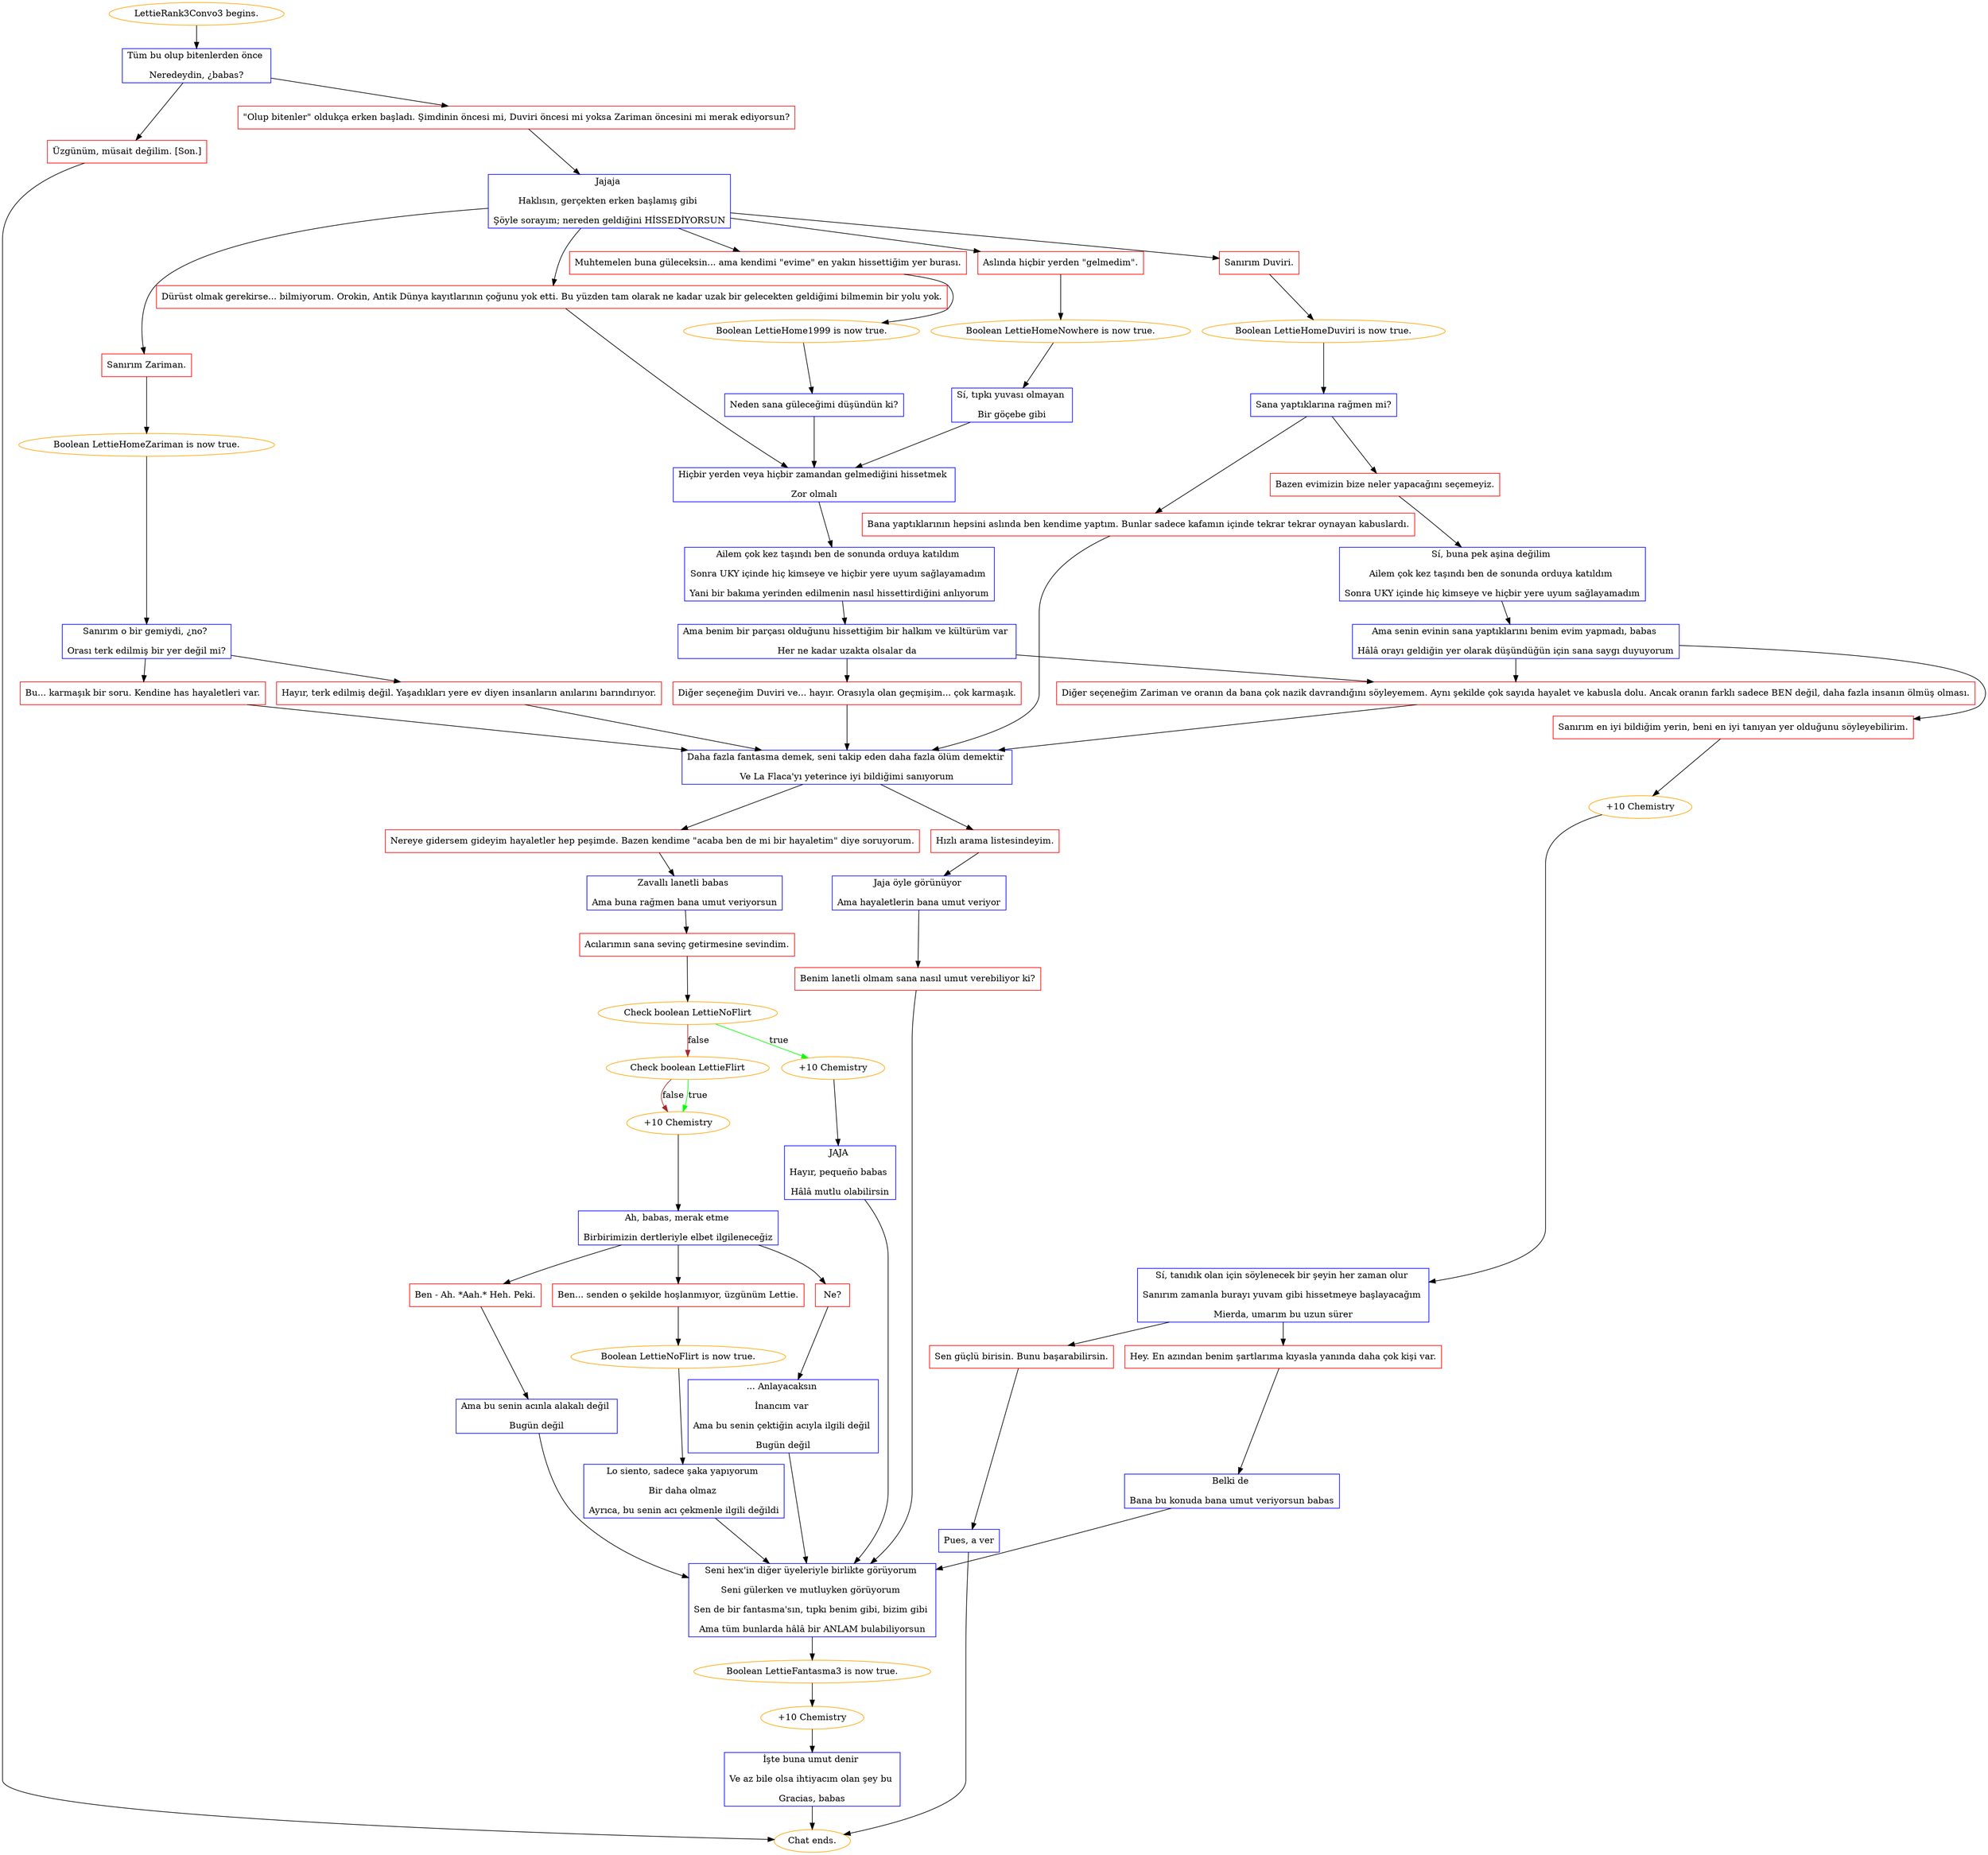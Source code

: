 digraph {
	"LettieRank3Convo3 begins." [color=orange];
		"LettieRank3Convo3 begins." -> j2804694957;
	j2804694957 [label="Tüm bu olup bitenlerden önce 
Neredeydin, ¿babas?",shape=box,color=blue];
		j2804694957 -> j879412902;
		j2804694957 -> j2615951334;
	j879412902 [label="\"Olup bitenler\" oldukça erken başladı. Şimdinin öncesi mi, Duviri öncesi mi yoksa Zariman öncesini mi merak ediyorsun?",shape=box,color=red];
		j879412902 -> j3470047926;
	j2615951334 [label="Üzgünüm, müsait değilim. [Son.]",shape=box,color=red];
		j2615951334 -> "Chat ends.";
	j3470047926 [label="Jajaja 
Haklısın, gerçekten erken başlamış gibi 
Şöyle sorayım; nereden geldiğini HİSSEDİYORSUN",shape=box,color=blue];
		j3470047926 -> j3603387360;
		j3470047926 -> j1108972075;
		j3470047926 -> j2881802903;
		j3470047926 -> j1130186618;
		j3470047926 -> j3109946297;
	"Chat ends." [color=orange];
	j3603387360 [label="Sanırım Duviri.",shape=box,color=red];
		j3603387360 -> j1221524376;
	j1108972075 [label="Sanırım Zariman.",shape=box,color=red];
		j1108972075 -> j1998504522;
	j2881802903 [label="Muhtemelen buna güleceksin... ama kendimi \"evime\" en yakın hissettiğim yer burası.",shape=box,color=red];
		j2881802903 -> j3766073441;
	j1130186618 [label="Aslında hiçbir yerden \"gelmedim\".",shape=box,color=red];
		j1130186618 -> j2783823050;
	j3109946297 [label="Dürüst olmak gerekirse... bilmiyorum. Orokin, Antik Dünya kayıtlarının çoğunu yok etti. Bu yüzden tam olarak ne kadar uzak bir gelecekten geldiğimi bilmemin bir yolu yok.",shape=box,color=red];
		j3109946297 -> j4147583706;
	j1221524376 [label="Boolean LettieHomeDuviri is now true.",color=orange];
		j1221524376 -> j3161421266;
	j1998504522 [label="Boolean LettieHomeZariman is now true.",color=orange];
		j1998504522 -> j1485735802;
	j3766073441 [label="Boolean LettieHome1999 is now true.",color=orange];
		j3766073441 -> j1028338451;
	j2783823050 [label="Boolean LettieHomeNowhere is now true.",color=orange];
		j2783823050 -> j2171095046;
	j4147583706 [label="Hiçbir yerden veya hiçbir zamandan gelmediğini hissetmek 
Zor olmalı",shape=box,color=blue];
		j4147583706 -> j3298970330;
	j3161421266 [label="Sana yaptıklarına rağmen mi?",shape=box,color=blue];
		j3161421266 -> j1571327067;
		j3161421266 -> j2256303829;
	j1485735802 [label="Sanırım o bir gemiydi, ¿no? 
Orası terk edilmiş bir yer değil mi?",shape=box,color=blue];
		j1485735802 -> j1274533624;
		j1485735802 -> j1754226265;
	j1028338451 [label="Neden sana güleceğimi düşündün ki?",shape=box,color=blue];
		j1028338451 -> j4147583706;
	j2171095046 [label="Sí, tıpkı yuvası olmayan 
Bir göçebe gibi",shape=box,color=blue];
		j2171095046 -> j4147583706;
	j3298970330 [label="Ailem çok kez taşındı ben de sonunda orduya katıldım 
Sonra UKY içinde hiç kimseye ve hiçbir yere uyum sağlayamadım 
Yani bir bakıma yerinden edilmenin nasıl hissettirdiğini anlıyorum",shape=box,color=blue];
		j3298970330 -> j3603448390;
	j1571327067 [label="Bazen evimizin bize neler yapacağını seçemeyiz.",shape=box,color=red];
		j1571327067 -> j3526365240;
	j2256303829 [label="Bana yaptıklarının hepsini aslında ben kendime yaptım. Bunlar sadece kafamın içinde tekrar tekrar oynayan kabuslardı.",shape=box,color=red];
		j2256303829 -> j873999388;
	j1274533624 [label="Bu... karmaşık bir soru. Kendine has hayaletleri var.",shape=box,color=red];
		j1274533624 -> j873999388;
	j1754226265 [label="Hayır, terk edilmiş değil. Yaşadıkları yere ev diyen insanların anılarını barındırıyor.",shape=box,color=red];
		j1754226265 -> j873999388;
	j3603448390 [label="Ama benim bir parçası olduğunu hissettiğim bir halkım ve kültürüm var 
Her ne kadar uzakta olsalar da",shape=box,color=blue];
		j3603448390 -> j3995883488;
		j3603448390 -> j1933232393;
	j3526365240 [label="Sí, buna pek aşina değilim 
Ailem çok kez taşındı ben de sonunda orduya katıldım 
Sonra UKY içinde hiç kimseye ve hiçbir yere uyum sağlayamadım",shape=box,color=blue];
		j3526365240 -> j1510197857;
	j873999388 [label="Daha fazla fantasma demek, seni takip eden daha fazla ölüm demektir 
Ve La Flaca'yı yeterince iyi bildiğimi sanıyorum",shape=box,color=blue];
		j873999388 -> j26574657;
		j873999388 -> j780213402;
	j3995883488 [label="Diğer seçeneğim Duviri ve... hayır. Orasıyla olan geçmişim... çok karmaşık.",shape=box,color=red];
		j3995883488 -> j873999388;
	j1933232393 [label="Diğer seçeneğim Zariman ve oranın da bana çok nazik davrandığını söyleyemem. Aynı şekilde çok sayıda hayalet ve kabusla dolu. Ancak oranın farklı sadece BEN değil, daha fazla insanın ölmüş olması.",shape=box,color=red];
		j1933232393 -> j873999388;
	j1510197857 [label="Ama senin evinin sana yaptıklarını benim evim yapmadı, babas 
Hâlâ orayı geldiğin yer olarak düşündüğün için sana saygı duyuyorum",shape=box,color=blue];
		j1510197857 -> j4121135627;
		j1510197857 -> j1933232393;
	j26574657 [label="Hızlı arama listesindeyim.",shape=box,color=red];
		j26574657 -> j2034788231;
	j780213402 [label="Nereye gidersem gideyim hayaletler hep peşimde. Bazen kendime \"acaba ben de mi bir hayaletim\" diye soruyorum.",shape=box,color=red];
		j780213402 -> j357706594;
	j4121135627 [label="Sanırım en iyi bildiğim yerin, beni en iyi tanıyan yer olduğunu söyleyebilirim.",shape=box,color=red];
		j4121135627 -> j3367819021;
	j2034788231 [label="Jaja öyle görünüyor 
Ama hayaletlerin bana umut veriyor",shape=box,color=blue];
		j2034788231 -> j2381289738;
	j357706594 [label="Zavallı lanetli babas 
Ama buna rağmen bana umut veriyorsun",shape=box,color=blue];
		j357706594 -> j893248163;
	j3367819021 [label="+10 Chemistry",color=orange];
		j3367819021 -> j1265087029;
	j2381289738 [label="Benim lanetli olmam sana nasıl umut verebiliyor ki?",shape=box,color=red];
		j2381289738 -> j437634747;
	j893248163 [label="Acılarımın sana sevinç getirmesine sevindim.",shape=box,color=red];
		j893248163 -> j1945290486;
	j1265087029 [label="Sí, tanıdık olan için söylenecek bir şeyin her zaman olur 
Sanırım zamanla burayı yuvam gibi hissetmeye başlayacağım 
Mierda, umarım bu uzun sürer",shape=box,color=blue];
		j1265087029 -> j1253074121;
		j1265087029 -> j1108617171;
	j437634747 [label="Seni hex'in diğer üyeleriyle birlikte görüyorum 
Seni gülerken ve mutluyken görüyorum 
Sen de bir fantasma'sın, tıpkı benim gibi, bizim gibi 
Ama tüm bunlarda hâlâ bir ANLAM bulabiliyorsun",shape=box,color=blue];
		j437634747 -> j1612585797;
	j1945290486 [label="Check boolean LettieNoFlirt",color=orange];
		j1945290486 -> j3659742256 [label=true,color=green];
		j1945290486 -> j763709535 [label=false,color=brown];
	j1253074121 [label="Sen güçlü birisin. Bunu başarabilirsin.",shape=box,color=red];
		j1253074121 -> j1245671203;
	j1108617171 [label="Hey. En azından benim şartlarıma kıyasla yanında daha çok kişi var.",shape=box,color=red];
		j1108617171 -> j2248400170;
	j1612585797 [label="Boolean LettieFantasma3 is now true.",color=orange];
		j1612585797 -> j3936380480;
	j3659742256 [label="+10 Chemistry",color=orange];
		j3659742256 -> j2734682010;
	j763709535 [label="Check boolean LettieFlirt",color=orange];
		j763709535 -> j4154481766 [label=true,color=green];
		j763709535 -> j4154481766 [label=false,color=brown];
	j1245671203 [label="Pues, a ver",shape=box,color=blue];
		j1245671203 -> "Chat ends.";
	j2248400170 [label="Belki de 
Bana bu konuda bana umut veriyorsun babas",shape=box,color=blue];
		j2248400170 -> j437634747;
	j3936380480 [label="+10 Chemistry",color=orange];
		j3936380480 -> j872371227;
	j2734682010 [label="JAJA 
Hayır, pequeño babas 
Hâlâ mutlu olabilirsin",shape=box,color=blue];
		j2734682010 -> j437634747;
	j4154481766 [label="+10 Chemistry",color=orange];
		j4154481766 -> j1263016175;
	j872371227 [label="İşte buna umut denir 
Ve az bile olsa ihtiyacım olan şey bu 
Gracias, babas",shape=box,color=blue];
		j872371227 -> "Chat ends.";
	j1263016175 [label="Ah, babas, merak etme 
Birbirimizin dertleriyle elbet ilgileneceğiz",shape=box,color=blue];
		j1263016175 -> j3064033223;
		j1263016175 -> j3386587641;
		j1263016175 -> j464654455;
	j3064033223 [label="Ne?",shape=box,color=red];
		j3064033223 -> j1948480596;
	j3386587641 [label="Ben - Ah. *Aah.* Heh. Peki.",shape=box,color=red];
		j3386587641 -> j2927317961;
	j464654455 [label="Ben... senden o şekilde hoşlanmıyor, üzgünüm Lettie.",shape=box,color=red];
		j464654455 -> j3860884475;
	j1948480596 [label="... Anlayacaksın 
İnancım var 
Ama bu senin çektiğin acıyla ilgili değil 
Bugün değil",shape=box,color=blue];
		j1948480596 -> j437634747;
	j2927317961 [label="Ama bu senin acınla alakalı değil 
Bugün değil",shape=box,color=blue];
		j2927317961 -> j437634747;
	j3860884475 [label="Boolean LettieNoFlirt is now true.",color=orange];
		j3860884475 -> j1237571725;
	j1237571725 [label="Lo siento, sadece şaka yapıyorum 
Bir daha olmaz 
Ayrıca, bu senin acı çekmenle ilgili değildi",shape=box,color=blue];
		j1237571725 -> j437634747;
}